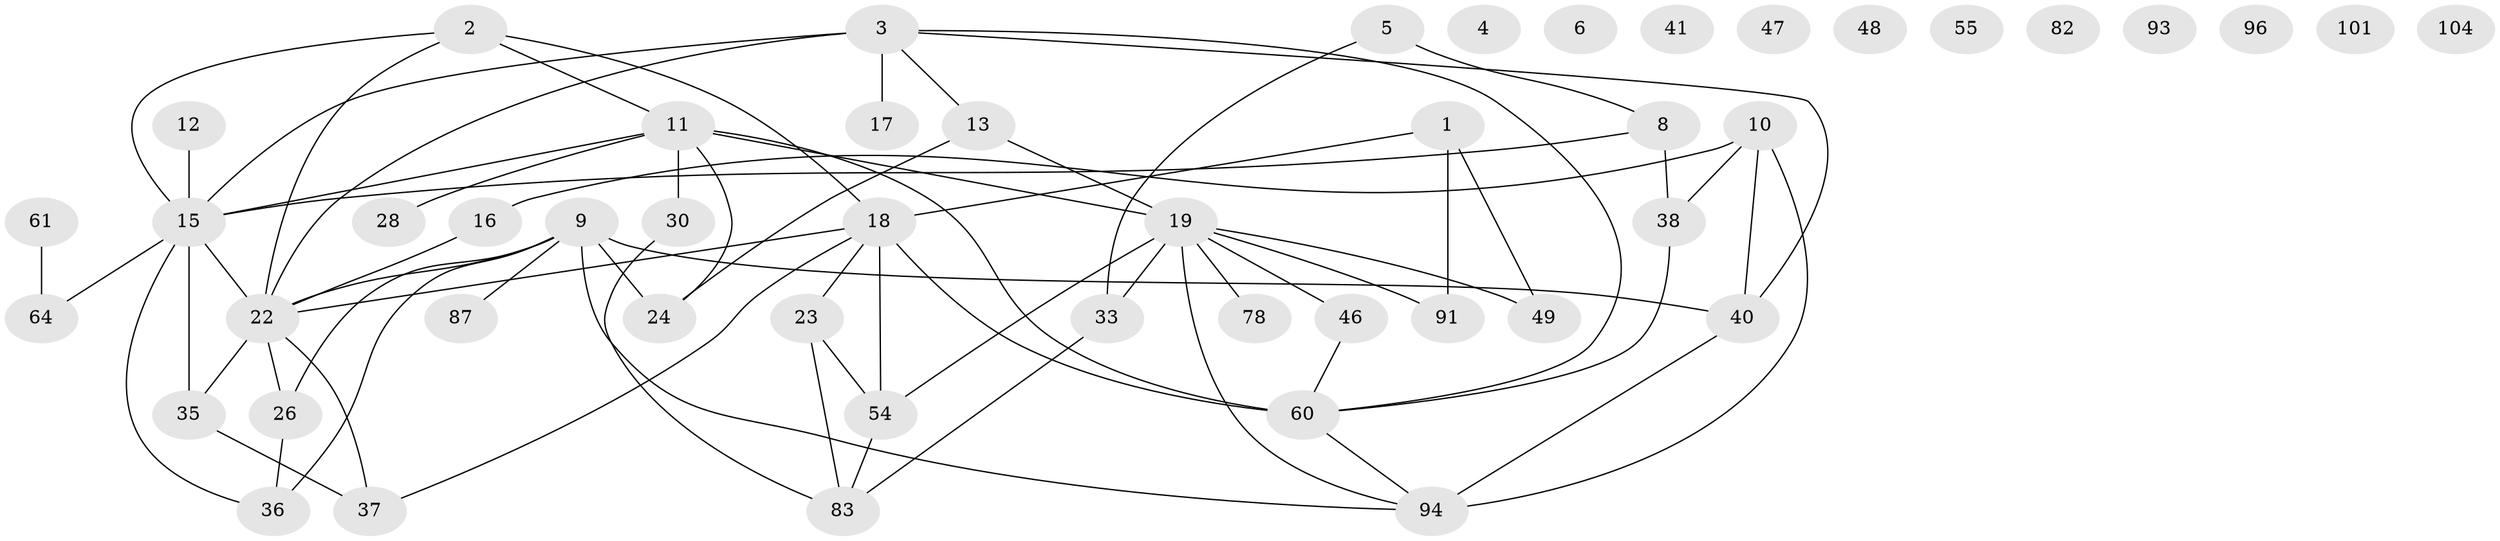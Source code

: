 // original degree distribution, {1: 0.20175438596491227, 3: 0.21929824561403508, 4: 0.15789473684210525, 0: 0.09649122807017543, 2: 0.21929824561403508, 5: 0.06140350877192982, 6: 0.03508771929824561, 7: 0.008771929824561403}
// Generated by graph-tools (version 1.1) at 2025/16/03/04/25 18:16:37]
// undirected, 49 vertices, 69 edges
graph export_dot {
graph [start="1"]
  node [color=gray90,style=filled];
  1 [super="+7"];
  2 [super="+50+63"];
  3 [super="+84+34+14"];
  4;
  5 [super="+43"];
  6;
  8 [super="+98"];
  9 [super="+59+29+65"];
  10 [super="+20"];
  11 [super="+51+89"];
  12 [super="+42"];
  13 [super="+113"];
  15 [super="+52+68"];
  16 [super="+58"];
  17 [super="+62"];
  18 [super="+79"];
  19 [super="+97+77"];
  22 [super="+31+88+27"];
  23 [super="+80+25+74"];
  24 [super="+99"];
  26 [super="+56"];
  28 [super="+53"];
  30 [super="+75"];
  33 [super="+39+112"];
  35 [super="+44"];
  36 [super="+111+86+81"];
  37 [super="+45"];
  38 [super="+110+69"];
  40 [super="+103+85"];
  41;
  46;
  47;
  48;
  49 [super="+71"];
  54 [super="+100"];
  55;
  60 [super="+108+67"];
  61;
  64 [super="+105"];
  78;
  82;
  83 [super="+92"];
  87;
  91;
  93;
  94 [super="+102+95"];
  96;
  101;
  104;
  1 -- 18;
  1 -- 91;
  1 -- 49;
  2 -- 18;
  2 -- 22;
  2 -- 11;
  2 -- 15;
  3 -- 22;
  3 -- 17 [weight=2];
  3 -- 40;
  3 -- 13;
  3 -- 15;
  3 -- 60;
  5 -- 33;
  5 -- 8;
  8 -- 38;
  8 -- 15;
  9 -- 36;
  9 -- 22 [weight=2];
  9 -- 40;
  9 -- 87;
  9 -- 24;
  9 -- 26;
  9 -- 94;
  10 -- 40 [weight=2];
  10 -- 94 [weight=2];
  10 -- 38;
  10 -- 16;
  11 -- 15;
  11 -- 60 [weight=2];
  11 -- 28;
  11 -- 30 [weight=2];
  11 -- 24;
  11 -- 19;
  12 -- 15;
  13 -- 19;
  13 -- 24;
  15 -- 22;
  15 -- 64;
  15 -- 35;
  15 -- 36;
  16 -- 22;
  18 -- 22;
  18 -- 23;
  18 -- 60 [weight=2];
  18 -- 37;
  18 -- 54;
  19 -- 33;
  19 -- 78;
  19 -- 91;
  19 -- 46;
  19 -- 94;
  19 -- 49;
  19 -- 54;
  22 -- 35 [weight=2];
  22 -- 37;
  22 -- 26;
  23 -- 83;
  23 -- 54;
  26 -- 36;
  30 -- 83;
  33 -- 83;
  35 -- 37;
  38 -- 60;
  40 -- 94;
  46 -- 60;
  54 -- 83;
  60 -- 94;
  61 -- 64;
}
